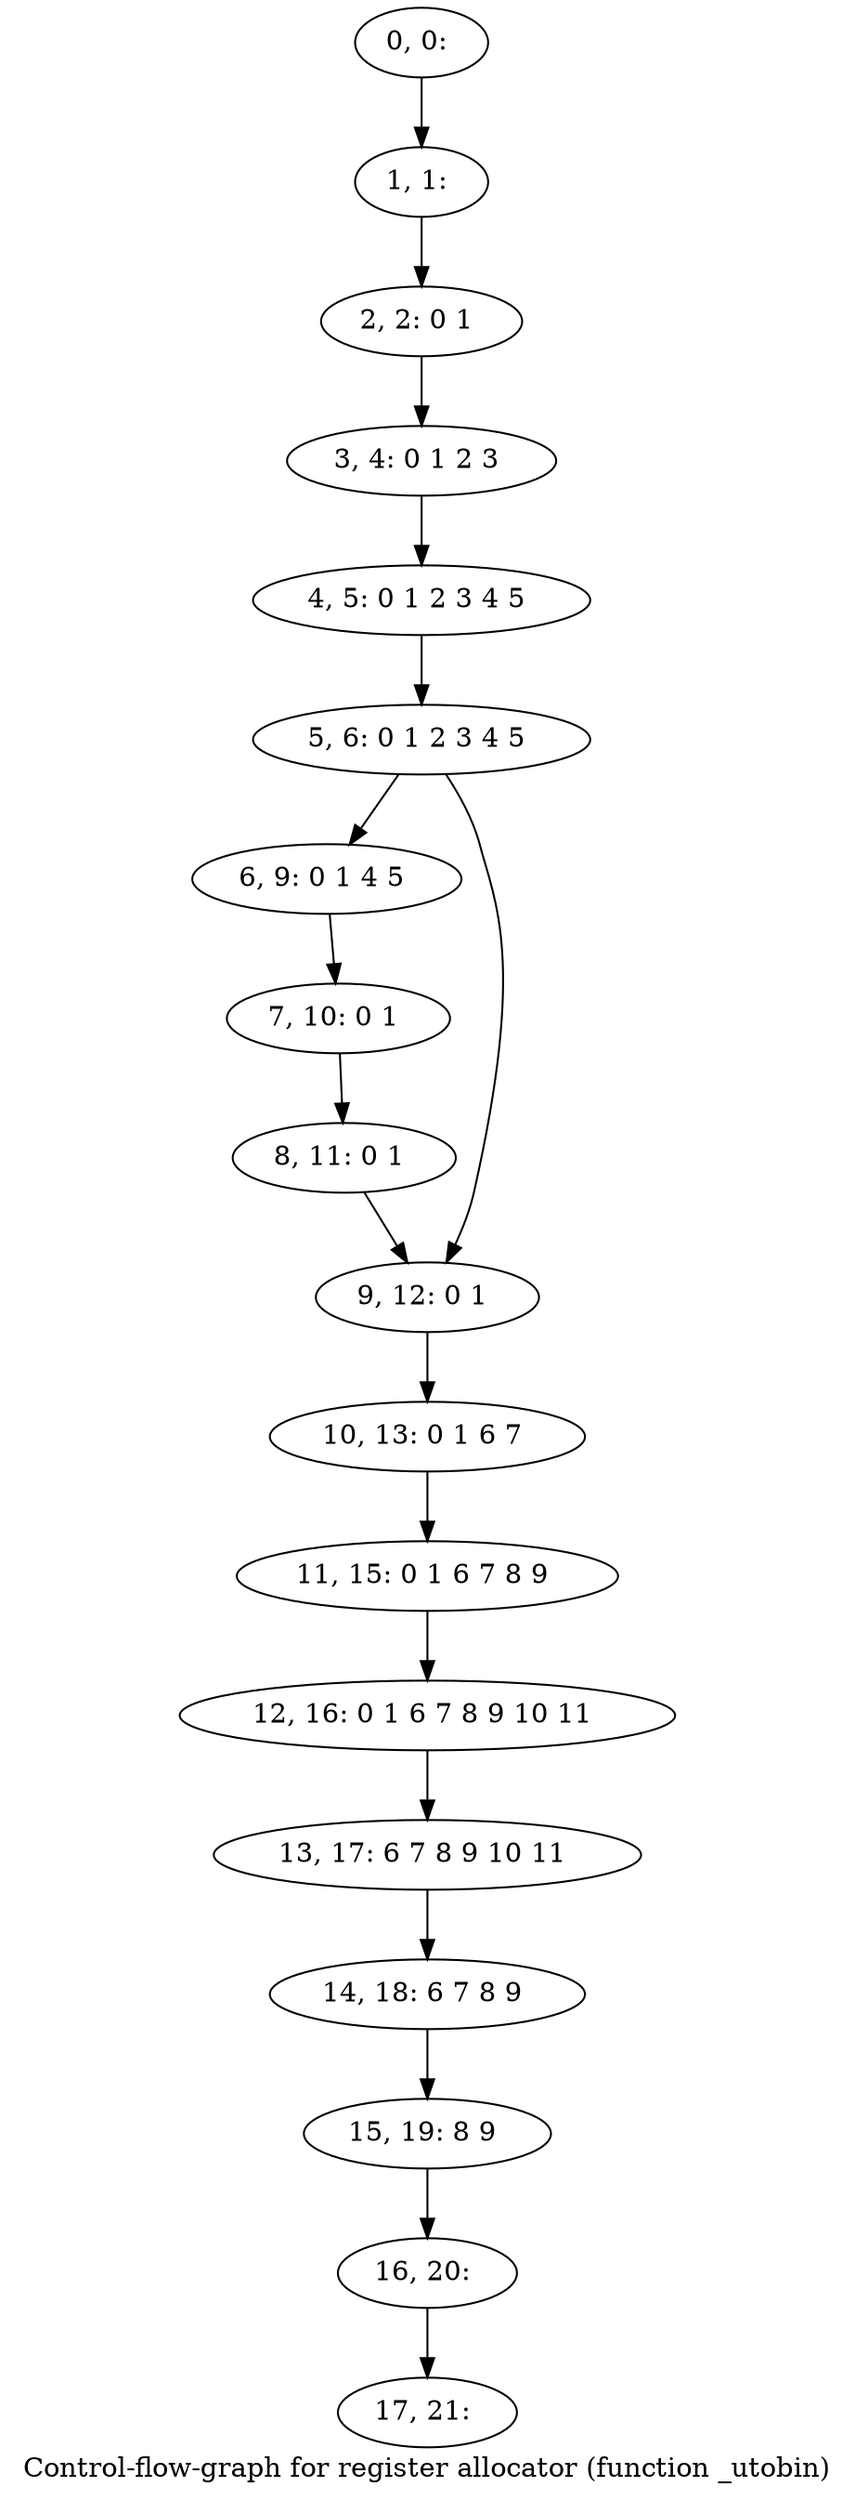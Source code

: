 digraph G {
graph [label="Control-flow-graph for register allocator (function _utobin)"]
0[label="0, 0: "];
1[label="1, 1: "];
2[label="2, 2: 0 1 "];
3[label="3, 4: 0 1 2 3 "];
4[label="4, 5: 0 1 2 3 4 5 "];
5[label="5, 6: 0 1 2 3 4 5 "];
6[label="6, 9: 0 1 4 5 "];
7[label="7, 10: 0 1 "];
8[label="8, 11: 0 1 "];
9[label="9, 12: 0 1 "];
10[label="10, 13: 0 1 6 7 "];
11[label="11, 15: 0 1 6 7 8 9 "];
12[label="12, 16: 0 1 6 7 8 9 10 11 "];
13[label="13, 17: 6 7 8 9 10 11 "];
14[label="14, 18: 6 7 8 9 "];
15[label="15, 19: 8 9 "];
16[label="16, 20: "];
17[label="17, 21: "];
0->1 ;
1->2 ;
2->3 ;
3->4 ;
4->5 ;
5->6 ;
5->9 ;
6->7 ;
7->8 ;
8->9 ;
9->10 ;
10->11 ;
11->12 ;
12->13 ;
13->14 ;
14->15 ;
15->16 ;
16->17 ;
}
